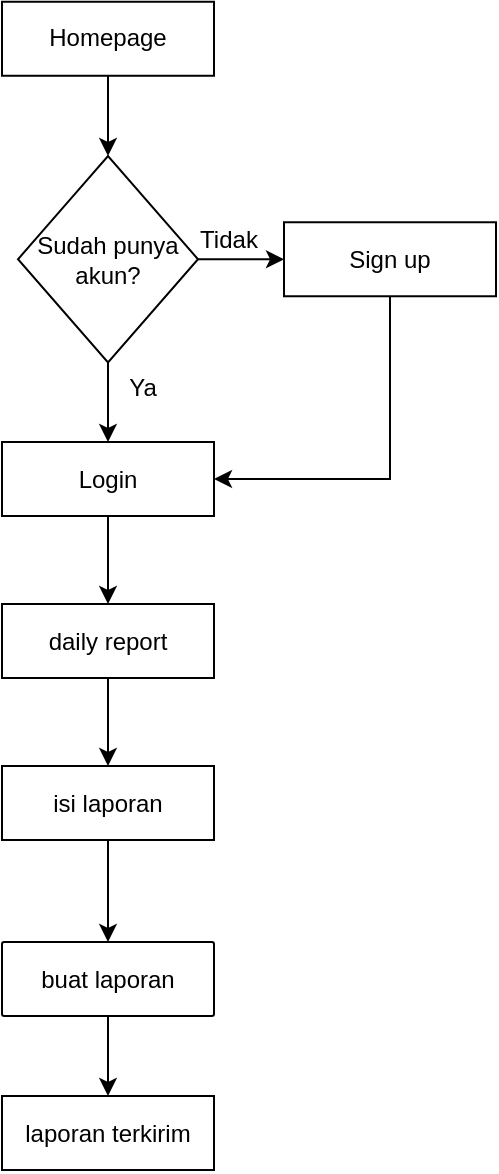 <mxfile version="15.2.7" type="github">
  <diagram id="zFZVGyq1nd0uwfa3rUeY" name="Page-1">
    <mxGraphModel dx="1038" dy="571" grid="0" gridSize="10" guides="1" tooltips="1" connect="1" arrows="1" fold="1" page="1" pageScale="1" pageWidth="850" pageHeight="1100" math="0" shadow="0">
      <root>
        <mxCell id="0" />
        <mxCell id="1" parent="0" />
        <mxCell id="rgFEZZyq2OXVxVbpDzNp-10" value="" style="edgeStyle=orthogonalEdgeStyle;rounded=0;orthogonalLoop=1;jettySize=auto;html=1;" parent="1" source="hc98vc_X6tRmouUurkKF-1" target="rgFEZZyq2OXVxVbpDzNp-9" edge="1">
          <mxGeometry relative="1" as="geometry" />
        </mxCell>
        <mxCell id="hc98vc_X6tRmouUurkKF-1" value="Homepage" style="rounded=1;whiteSpace=wrap;html=1;arcSize=0;" parent="1" vertex="1">
          <mxGeometry x="80" y="109.88" width="106" height="37" as="geometry" />
        </mxCell>
        <mxCell id="rgFEZZyq2OXVxVbpDzNp-28" style="edgeStyle=orthogonalEdgeStyle;rounded=0;orthogonalLoop=1;jettySize=auto;html=1;exitX=0.5;exitY=1;exitDx=0;exitDy=0;entryX=0.5;entryY=0;entryDx=0;entryDy=0;" parent="1" source="hc98vc_X6tRmouUurkKF-10" target="hc98vc_X6tRmouUurkKF-12" edge="1">
          <mxGeometry relative="1" as="geometry" />
        </mxCell>
        <mxCell id="hc98vc_X6tRmouUurkKF-10" value="buat laporan" style="rounded=1;whiteSpace=wrap;html=1;arcSize=3;" parent="1" vertex="1">
          <mxGeometry x="80" y="580" width="106" height="37" as="geometry" />
        </mxCell>
        <mxCell id="hc98vc_X6tRmouUurkKF-12" value="laporan terkirim" style="rounded=1;whiteSpace=wrap;html=1;arcSize=0;" parent="1" vertex="1">
          <mxGeometry x="80" y="657" width="106" height="37" as="geometry" />
        </mxCell>
        <mxCell id="rgFEZZyq2OXVxVbpDzNp-26" style="edgeStyle=orthogonalEdgeStyle;rounded=0;orthogonalLoop=1;jettySize=auto;html=1;exitX=0.5;exitY=1;exitDx=0;exitDy=0;entryX=0.5;entryY=0;entryDx=0;entryDy=0;" parent="1" source="hc98vc_X6tRmouUurkKF-13" target="hc98vc_X6tRmouUurkKF-14" edge="1">
          <mxGeometry relative="1" as="geometry" />
        </mxCell>
        <mxCell id="hc98vc_X6tRmouUurkKF-13" value="daily report" style="rounded=1;whiteSpace=wrap;html=1;arcSize=0;" parent="1" vertex="1">
          <mxGeometry x="80" y="411" width="106" height="37" as="geometry" />
        </mxCell>
        <mxCell id="rgFEZZyq2OXVxVbpDzNp-27" style="edgeStyle=orthogonalEdgeStyle;rounded=0;orthogonalLoop=1;jettySize=auto;html=1;exitX=0.5;exitY=1;exitDx=0;exitDy=0;entryX=0.5;entryY=0;entryDx=0;entryDy=0;" parent="1" source="hc98vc_X6tRmouUurkKF-14" target="hc98vc_X6tRmouUurkKF-10" edge="1">
          <mxGeometry relative="1" as="geometry" />
        </mxCell>
        <mxCell id="hc98vc_X6tRmouUurkKF-14" value="isi laporan" style="rounded=1;whiteSpace=wrap;html=1;arcSize=0;" parent="1" vertex="1">
          <mxGeometry x="80" y="492" width="106" height="37" as="geometry" />
        </mxCell>
        <mxCell id="rgFEZZyq2OXVxVbpDzNp-22" style="edgeStyle=orthogonalEdgeStyle;rounded=0;orthogonalLoop=1;jettySize=auto;html=1;exitX=0.5;exitY=1;exitDx=0;exitDy=0;entryX=0.5;entryY=0;entryDx=0;entryDy=0;" parent="1" source="rgFEZZyq2OXVxVbpDzNp-9" target="rgFEZZyq2OXVxVbpDzNp-16" edge="1">
          <mxGeometry relative="1" as="geometry" />
        </mxCell>
        <mxCell id="rgFEZZyq2OXVxVbpDzNp-23" style="edgeStyle=orthogonalEdgeStyle;rounded=0;orthogonalLoop=1;jettySize=auto;html=1;exitX=1;exitY=0.5;exitDx=0;exitDy=0;entryX=0;entryY=0.5;entryDx=0;entryDy=0;" parent="1" source="rgFEZZyq2OXVxVbpDzNp-9" target="rgFEZZyq2OXVxVbpDzNp-13" edge="1">
          <mxGeometry relative="1" as="geometry" />
        </mxCell>
        <mxCell id="rgFEZZyq2OXVxVbpDzNp-9" value="Sudah punya akun?" style="rhombus;whiteSpace=wrap;html=1;rounded=1;arcSize=0;" parent="1" vertex="1">
          <mxGeometry x="88" y="187" width="90" height="103.25" as="geometry" />
        </mxCell>
        <mxCell id="rgFEZZyq2OXVxVbpDzNp-24" style="edgeStyle=orthogonalEdgeStyle;rounded=0;orthogonalLoop=1;jettySize=auto;html=1;exitX=0.5;exitY=1;exitDx=0;exitDy=0;entryX=1;entryY=0.5;entryDx=0;entryDy=0;" parent="1" source="rgFEZZyq2OXVxVbpDzNp-13" target="rgFEZZyq2OXVxVbpDzNp-16" edge="1">
          <mxGeometry relative="1" as="geometry" />
        </mxCell>
        <mxCell id="rgFEZZyq2OXVxVbpDzNp-13" value="Sign up" style="rounded=1;whiteSpace=wrap;html=1;arcSize=0;" parent="1" vertex="1">
          <mxGeometry x="221" y="220.13" width="106" height="37" as="geometry" />
        </mxCell>
        <mxCell id="rgFEZZyq2OXVxVbpDzNp-25" style="edgeStyle=orthogonalEdgeStyle;rounded=0;orthogonalLoop=1;jettySize=auto;html=1;exitX=0.5;exitY=1;exitDx=0;exitDy=0;entryX=0.5;entryY=0;entryDx=0;entryDy=0;" parent="1" source="rgFEZZyq2OXVxVbpDzNp-16" target="hc98vc_X6tRmouUurkKF-13" edge="1">
          <mxGeometry relative="1" as="geometry" />
        </mxCell>
        <mxCell id="rgFEZZyq2OXVxVbpDzNp-16" value="Login" style="rounded=1;whiteSpace=wrap;html=1;arcSize=0;" parent="1" vertex="1">
          <mxGeometry x="80" y="330" width="106" height="37" as="geometry" />
        </mxCell>
        <mxCell id="rgFEZZyq2OXVxVbpDzNp-29" value="Tidak" style="text;html=1;align=center;verticalAlign=middle;resizable=0;points=[];autosize=1;fillColor=none;" parent="1" vertex="1">
          <mxGeometry x="173" y="220.13" width="39" height="18" as="geometry" />
        </mxCell>
        <mxCell id="rgFEZZyq2OXVxVbpDzNp-30" value="Ya" style="text;html=1;align=center;verticalAlign=middle;resizable=0;points=[];autosize=1;fillColor=none;" parent="1" vertex="1">
          <mxGeometry x="138" y="294" width="24" height="18" as="geometry" />
        </mxCell>
      </root>
    </mxGraphModel>
  </diagram>
</mxfile>
